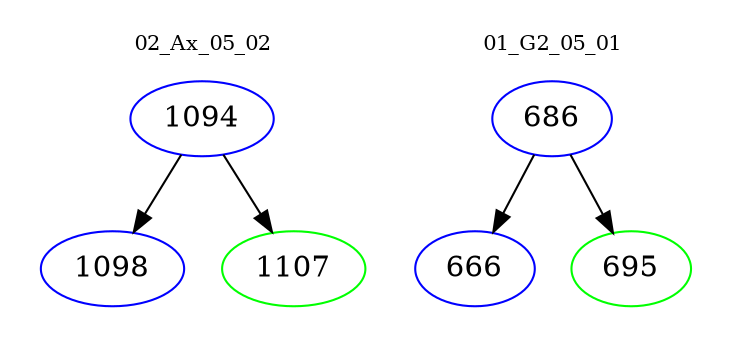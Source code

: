 digraph{
subgraph cluster_0 {
color = white
label = "02_Ax_05_02";
fontsize=10;
T0_1094 [label="1094", color="blue"]
T0_1094 -> T0_1098 [color="black"]
T0_1098 [label="1098", color="blue"]
T0_1094 -> T0_1107 [color="black"]
T0_1107 [label="1107", color="green"]
}
subgraph cluster_1 {
color = white
label = "01_G2_05_01";
fontsize=10;
T1_686 [label="686", color="blue"]
T1_686 -> T1_666 [color="black"]
T1_666 [label="666", color="blue"]
T1_686 -> T1_695 [color="black"]
T1_695 [label="695", color="green"]
}
}
